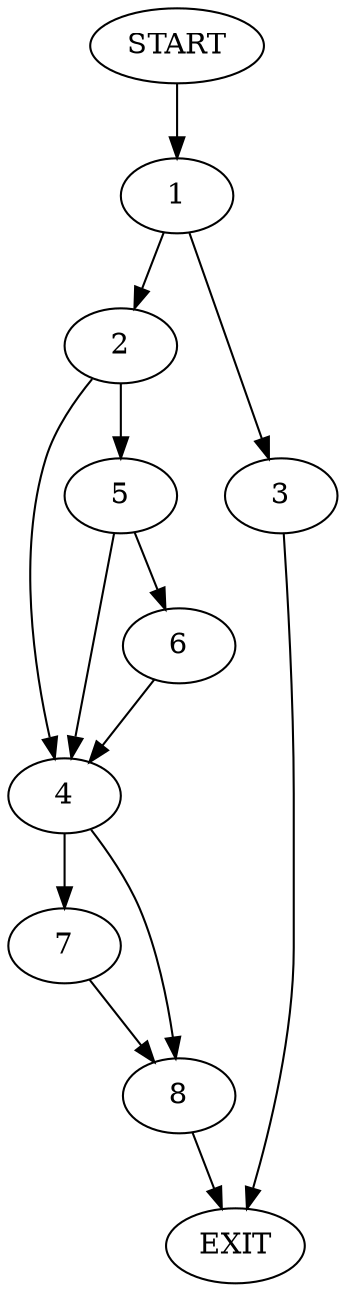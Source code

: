 digraph {
0 [label="START"]
9 [label="EXIT"]
0 -> 1
1 -> 2
1 -> 3
2 -> 4
2 -> 5
3 -> 9
5 -> 6
5 -> 4
4 -> 7
4 -> 8
6 -> 4
7 -> 8
8 -> 9
}
